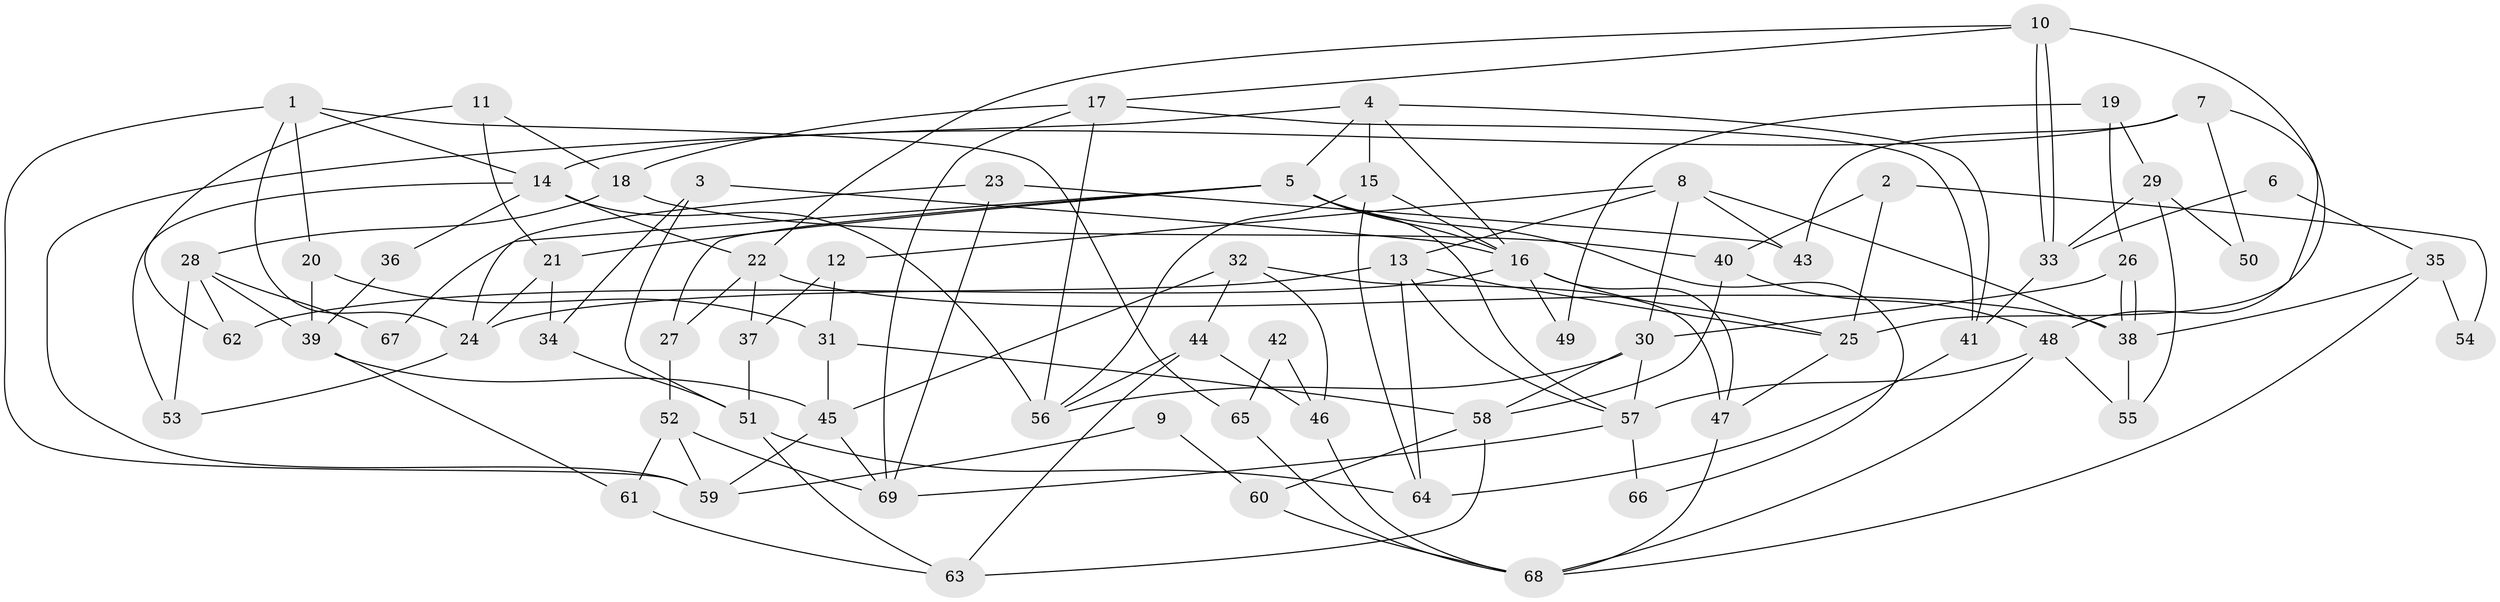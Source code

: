 // Generated by graph-tools (version 1.1) at 2025/26/03/09/25 03:26:09]
// undirected, 69 vertices, 138 edges
graph export_dot {
graph [start="1"]
  node [color=gray90,style=filled];
  1;
  2;
  3;
  4;
  5;
  6;
  7;
  8;
  9;
  10;
  11;
  12;
  13;
  14;
  15;
  16;
  17;
  18;
  19;
  20;
  21;
  22;
  23;
  24;
  25;
  26;
  27;
  28;
  29;
  30;
  31;
  32;
  33;
  34;
  35;
  36;
  37;
  38;
  39;
  40;
  41;
  42;
  43;
  44;
  45;
  46;
  47;
  48;
  49;
  50;
  51;
  52;
  53;
  54;
  55;
  56;
  57;
  58;
  59;
  60;
  61;
  62;
  63;
  64;
  65;
  66;
  67;
  68;
  69;
  1 -- 14;
  1 -- 24;
  1 -- 20;
  1 -- 59;
  1 -- 65;
  2 -- 25;
  2 -- 40;
  2 -- 54;
  3 -- 51;
  3 -- 16;
  3 -- 34;
  4 -- 59;
  4 -- 15;
  4 -- 5;
  4 -- 16;
  4 -- 41;
  5 -- 21;
  5 -- 16;
  5 -- 27;
  5 -- 57;
  5 -- 66;
  5 -- 67;
  6 -- 35;
  6 -- 33;
  7 -- 43;
  7 -- 48;
  7 -- 14;
  7 -- 50;
  8 -- 30;
  8 -- 38;
  8 -- 12;
  8 -- 13;
  8 -- 43;
  9 -- 59;
  9 -- 60;
  10 -- 33;
  10 -- 33;
  10 -- 17;
  10 -- 22;
  10 -- 25;
  11 -- 21;
  11 -- 18;
  11 -- 62;
  12 -- 31;
  12 -- 37;
  13 -- 25;
  13 -- 24;
  13 -- 57;
  13 -- 64;
  14 -- 22;
  14 -- 36;
  14 -- 53;
  14 -- 56;
  15 -- 16;
  15 -- 64;
  15 -- 56;
  16 -- 25;
  16 -- 47;
  16 -- 49;
  16 -- 62;
  17 -- 69;
  17 -- 56;
  17 -- 18;
  17 -- 41;
  18 -- 28;
  18 -- 40;
  19 -- 26;
  19 -- 29;
  19 -- 49;
  20 -- 31;
  20 -- 39;
  21 -- 34;
  21 -- 24;
  22 -- 37;
  22 -- 27;
  22 -- 38;
  23 -- 24;
  23 -- 69;
  23 -- 43;
  24 -- 53;
  25 -- 47;
  26 -- 38;
  26 -- 38;
  26 -- 30;
  27 -- 52;
  28 -- 62;
  28 -- 39;
  28 -- 53;
  28 -- 67;
  29 -- 33;
  29 -- 55;
  29 -- 50;
  30 -- 56;
  30 -- 57;
  30 -- 58;
  31 -- 58;
  31 -- 45;
  32 -- 45;
  32 -- 47;
  32 -- 44;
  32 -- 46;
  33 -- 41;
  34 -- 51;
  35 -- 68;
  35 -- 38;
  35 -- 54;
  36 -- 39;
  37 -- 51;
  38 -- 55;
  39 -- 45;
  39 -- 61;
  40 -- 48;
  40 -- 58;
  41 -- 64;
  42 -- 46;
  42 -- 65;
  44 -- 56;
  44 -- 46;
  44 -- 63;
  45 -- 59;
  45 -- 69;
  46 -- 68;
  47 -- 68;
  48 -- 68;
  48 -- 57;
  48 -- 55;
  51 -- 63;
  51 -- 64;
  52 -- 61;
  52 -- 59;
  52 -- 69;
  57 -- 66;
  57 -- 69;
  58 -- 60;
  58 -- 63;
  60 -- 68;
  61 -- 63;
  65 -- 68;
}
